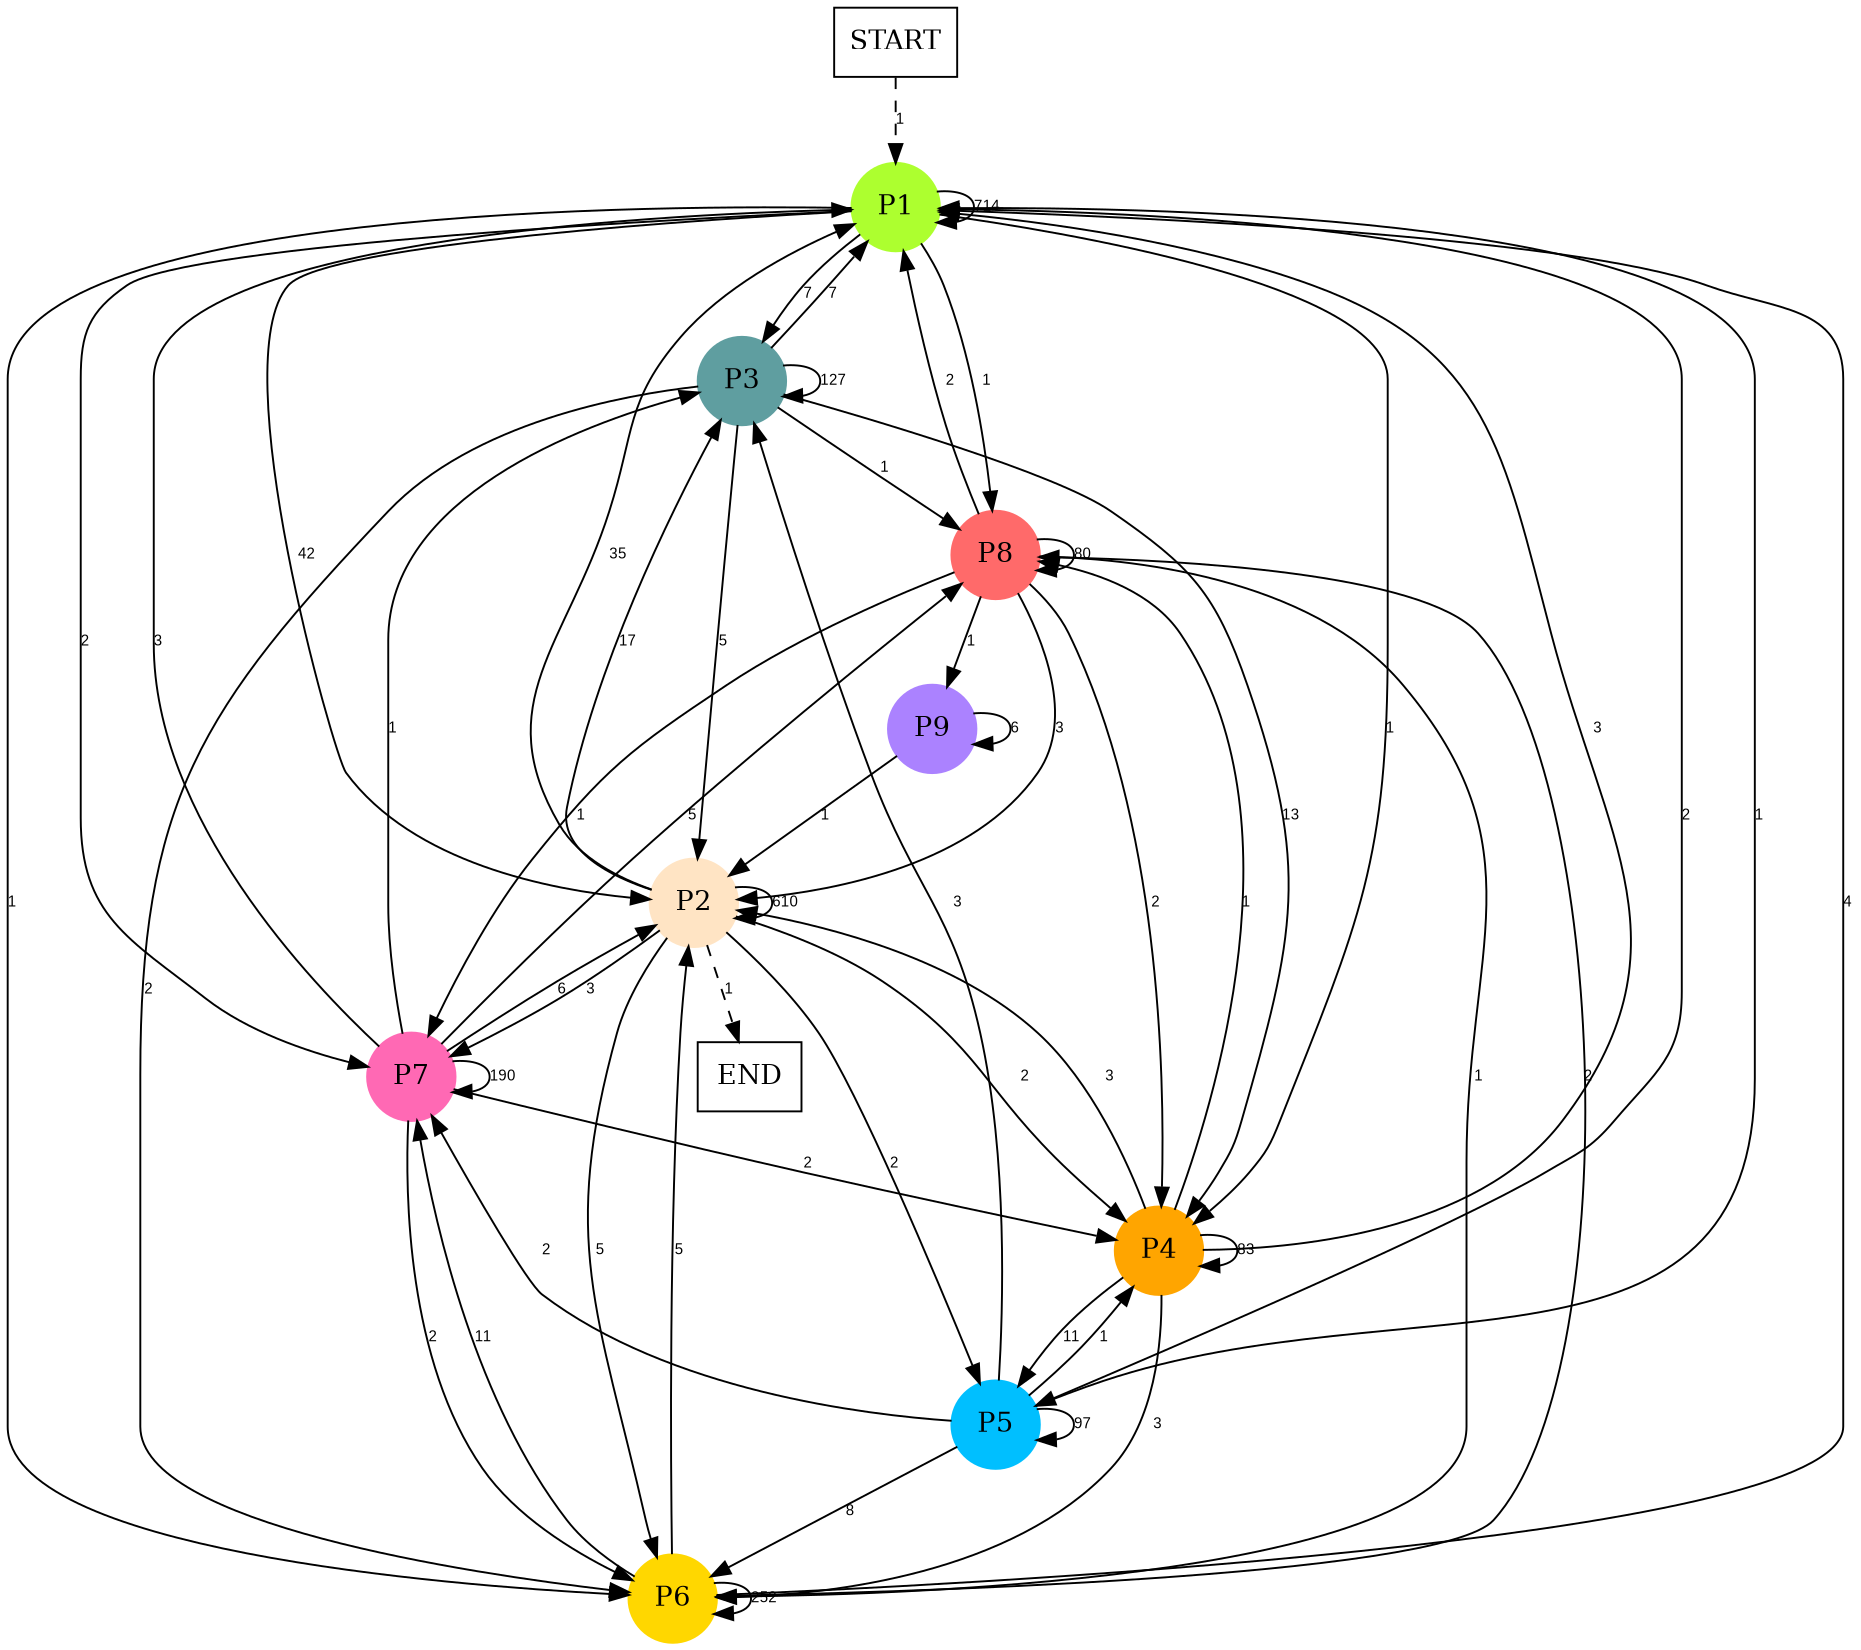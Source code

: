 digraph graphname {
	dpi = 150
	size="16,11!";
	margin = 0;
"P1" [shape=circle, color=greenyellow, style=filled]"P3" [shape=circle, color=cadetblue, style=filled]"P2" [shape=circle, color=bisque, style=filled]"P4" [shape=circle, color=orange, style=filled]"P5" [shape=circle, color=deepskyblue, style=filled]"P6" [shape=circle, color=gold, style=filled]"P7" [shape=circle, color=hotpink, style=filled]"P8" [shape=circle, color=indianred1, style=filled]"P9" [shape=circle, color=mediumpurple1, style=filled]"START" [shape=box, fillcolor=white, style=filled, color=black]"END" [shape=box, fillcolor=white, style=filled, color=black]"P1" -> "P1" [ label ="714" labelfloat=false fontname="Arial" fontsize=8]
"P1" -> "P3" [ label ="7" labelfloat=false fontname="Arial" fontsize=8]
"P1" -> "P2" [ label ="42" labelfloat=false fontname="Arial" fontsize=8]
"P1" -> "P4" [ label ="1" labelfloat=false fontname="Arial" fontsize=8]
"P1" -> "P5" [ label ="2" labelfloat=false fontname="Arial" fontsize=8]
"P1" -> "P6" [ label ="1" labelfloat=false fontname="Arial" fontsize=8]
"P1" -> "P7" [ label ="2" labelfloat=false fontname="Arial" fontsize=8]
"P1" -> "P8" [ label ="1" labelfloat=false fontname="Arial" fontsize=8]
"P3" -> "P1" [ label ="7" labelfloat=false fontname="Arial" fontsize=8]
"P3" -> "P3" [ label ="127" labelfloat=false fontname="Arial" fontsize=8]
"P3" -> "P2" [ label ="5" labelfloat=false fontname="Arial" fontsize=8]
"P3" -> "P4" [ label ="13" labelfloat=false fontname="Arial" fontsize=8]
"P3" -> "P6" [ label ="2" labelfloat=false fontname="Arial" fontsize=8]
"P3" -> "P8" [ label ="1" labelfloat=false fontname="Arial" fontsize=8]
"P2" -> "P1" [ label ="35" labelfloat=false fontname="Arial" fontsize=8]
"P2" -> "P3" [ label ="17" labelfloat=false fontname="Arial" fontsize=8]
"P2" -> "P2" [ label ="610" labelfloat=false fontname="Arial" fontsize=8]
"P2" -> "P4" [ label ="2" labelfloat=false fontname="Arial" fontsize=8]
"P2" -> "P5" [ label ="2" labelfloat=false fontname="Arial" fontsize=8]
"P2" -> "P6" [ label ="5" labelfloat=false fontname="Arial" fontsize=8]
"P2" -> "P7" [ label ="3" labelfloat=false fontname="Arial" fontsize=8]
"P2" -> "END" [ style = dashed label ="1" labelfloat=false fontname="Arial" fontsize=8]
"P4" -> "P1" [ label ="3" labelfloat=false fontname="Arial" fontsize=8]
"P4" -> "P2" [ label ="3" labelfloat=false fontname="Arial" fontsize=8]
"P4" -> "P4" [ label ="83" labelfloat=false fontname="Arial" fontsize=8]
"P4" -> "P5" [ label ="11" labelfloat=false fontname="Arial" fontsize=8]
"P4" -> "P6" [ label ="3" labelfloat=false fontname="Arial" fontsize=8]
"P4" -> "P8" [ label ="1" labelfloat=false fontname="Arial" fontsize=8]
"P5" -> "P1" [ label ="1" labelfloat=false fontname="Arial" fontsize=8]
"P5" -> "P3" [ label ="3" labelfloat=false fontname="Arial" fontsize=8]
"P5" -> "P4" [ label ="1" labelfloat=false fontname="Arial" fontsize=8]
"P5" -> "P5" [ label ="97" labelfloat=false fontname="Arial" fontsize=8]
"P5" -> "P6" [ label ="8" labelfloat=false fontname="Arial" fontsize=8]
"P5" -> "P7" [ label ="2" labelfloat=false fontname="Arial" fontsize=8]
"P6" -> "P1" [ label ="4" labelfloat=false fontname="Arial" fontsize=8]
"P6" -> "P2" [ label ="5" labelfloat=false fontname="Arial" fontsize=8]
"P6" -> "P6" [ label ="252" labelfloat=false fontname="Arial" fontsize=8]
"P6" -> "P7" [ label ="11" labelfloat=false fontname="Arial" fontsize=8]
"P6" -> "P8" [ label ="2" labelfloat=false fontname="Arial" fontsize=8]
"P7" -> "P1" [ label ="3" labelfloat=false fontname="Arial" fontsize=8]
"P7" -> "P3" [ label ="1" labelfloat=false fontname="Arial" fontsize=8]
"P7" -> "P2" [ label ="6" labelfloat=false fontname="Arial" fontsize=8]
"P7" -> "P4" [ label ="2" labelfloat=false fontname="Arial" fontsize=8]
"P7" -> "P6" [ label ="2" labelfloat=false fontname="Arial" fontsize=8]
"P7" -> "P7" [ label ="190" labelfloat=false fontname="Arial" fontsize=8]
"P7" -> "P8" [ label ="5" labelfloat=false fontname="Arial" fontsize=8]
"P8" -> "P1" [ label ="2" labelfloat=false fontname="Arial" fontsize=8]
"P8" -> "P2" [ label ="3" labelfloat=false fontname="Arial" fontsize=8]
"P8" -> "P4" [ label ="2" labelfloat=false fontname="Arial" fontsize=8]
"P8" -> "P6" [ label ="1" labelfloat=false fontname="Arial" fontsize=8]
"P8" -> "P7" [ label ="1" labelfloat=false fontname="Arial" fontsize=8]
"P8" -> "P8" [ label ="80" labelfloat=false fontname="Arial" fontsize=8]
"P8" -> "P9" [ label ="1" labelfloat=false fontname="Arial" fontsize=8]
"P9" -> "P2" [ label ="1" labelfloat=false fontname="Arial" fontsize=8]
"P9" -> "P9" [ label ="6" labelfloat=false fontname="Arial" fontsize=8]
"START" -> "P1" [ style = dashed label ="1" labelfloat=false fontname="Arial" fontsize=8]
}